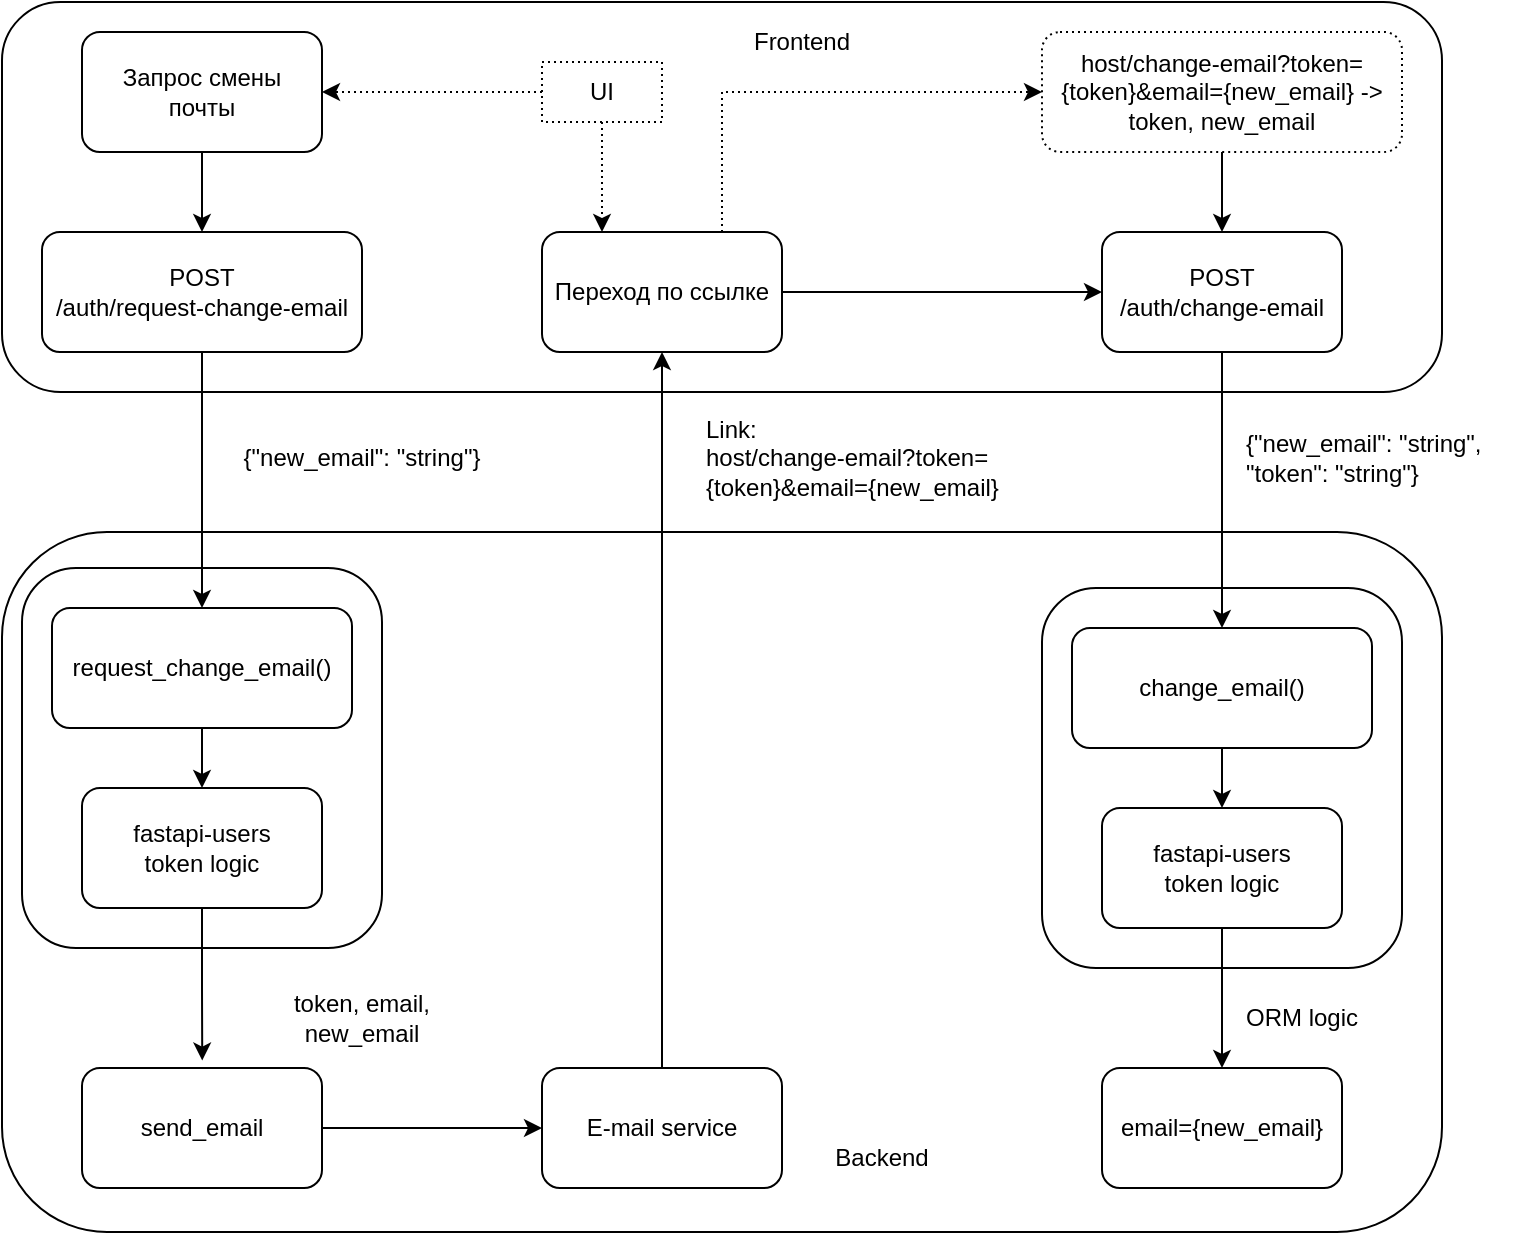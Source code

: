 <mxfile version="24.7.17">
  <diagram name="Page-1" id="mgXiFCkdmrgJeU_mo8xs">
    <mxGraphModel dx="893" dy="472" grid="1" gridSize="10" guides="1" tooltips="1" connect="1" arrows="1" fold="1" page="1" pageScale="1" pageWidth="827" pageHeight="1169" math="0" shadow="0">
      <root>
        <mxCell id="0" />
        <mxCell id="1" parent="0" />
        <mxCell id="eVyItokBTzeW3BjOjDOL-35" value="" style="rounded=1;whiteSpace=wrap;html=1;" vertex="1" parent="1">
          <mxGeometry x="200" y="25" width="720" height="195" as="geometry" />
        </mxCell>
        <mxCell id="eVyItokBTzeW3BjOjDOL-3" style="edgeStyle=orthogonalEdgeStyle;rounded=0;orthogonalLoop=1;jettySize=auto;html=1;entryX=0.5;entryY=0;entryDx=0;entryDy=0;" edge="1" parent="1" source="eVyItokBTzeW3BjOjDOL-1" target="eVyItokBTzeW3BjOjDOL-2">
          <mxGeometry relative="1" as="geometry" />
        </mxCell>
        <mxCell id="eVyItokBTzeW3BjOjDOL-1" value="&lt;div&gt;Запрос смены&lt;/div&gt;&lt;div&gt;почты&lt;br&gt;&lt;/div&gt;" style="rounded=1;whiteSpace=wrap;html=1;" vertex="1" parent="1">
          <mxGeometry x="240" y="40" width="120" height="60" as="geometry" />
        </mxCell>
        <mxCell id="eVyItokBTzeW3BjOjDOL-2" value="&lt;div&gt;POST&lt;/div&gt;&lt;div&gt;/auth/request-change-email&lt;br&gt;&lt;/div&gt;" style="rounded=1;whiteSpace=wrap;html=1;" vertex="1" parent="1">
          <mxGeometry x="220" y="140" width="160" height="60" as="geometry" />
        </mxCell>
        <mxCell id="eVyItokBTzeW3BjOjDOL-6" value="{&quot;new_email&quot;: &quot;string&quot;}" style="text;html=1;align=center;verticalAlign=middle;whiteSpace=wrap;rounded=0;" vertex="1" parent="1">
          <mxGeometry x="310" y="238" width="140" height="30" as="geometry" />
        </mxCell>
        <mxCell id="eVyItokBTzeW3BjOjDOL-28" style="edgeStyle=orthogonalEdgeStyle;rounded=0;orthogonalLoop=1;jettySize=auto;html=1;entryX=0;entryY=0.5;entryDx=0;entryDy=0;dashed=1;dashPattern=1 2;" edge="1" parent="1" source="eVyItokBTzeW3BjOjDOL-14" target="eVyItokBTzeW3BjOjDOL-27">
          <mxGeometry relative="1" as="geometry">
            <Array as="points">
              <mxPoint x="560" y="70" />
            </Array>
          </mxGeometry>
        </mxCell>
        <mxCell id="eVyItokBTzeW3BjOjDOL-29" style="edgeStyle=orthogonalEdgeStyle;rounded=0;orthogonalLoop=1;jettySize=auto;html=1;entryX=0;entryY=0.5;entryDx=0;entryDy=0;" edge="1" parent="1" source="eVyItokBTzeW3BjOjDOL-14" target="eVyItokBTzeW3BjOjDOL-18">
          <mxGeometry relative="1" as="geometry" />
        </mxCell>
        <mxCell id="eVyItokBTzeW3BjOjDOL-14" value="Переход по ссылке" style="rounded=1;whiteSpace=wrap;html=1;" vertex="1" parent="1">
          <mxGeometry x="470" y="140" width="120" height="60" as="geometry" />
        </mxCell>
        <mxCell id="eVyItokBTzeW3BjOjDOL-17" value="Link:&lt;br&gt;&lt;div&gt;host/change-email?token={token}&amp;amp;email={new_email}&lt;/div&gt;" style="text;html=1;align=left;verticalAlign=middle;whiteSpace=wrap;rounded=0;" vertex="1" parent="1">
          <mxGeometry x="550" y="228" width="180" height="50" as="geometry" />
        </mxCell>
        <mxCell id="eVyItokBTzeW3BjOjDOL-18" value="&lt;div&gt;POST&lt;/div&gt;&lt;div&gt;/auth/change-email&lt;br&gt;&lt;/div&gt;" style="rounded=1;whiteSpace=wrap;html=1;" vertex="1" parent="1">
          <mxGeometry x="750" y="140" width="120" height="60" as="geometry" />
        </mxCell>
        <mxCell id="eVyItokBTzeW3BjOjDOL-30" style="edgeStyle=orthogonalEdgeStyle;rounded=0;orthogonalLoop=1;jettySize=auto;html=1;entryX=0.5;entryY=0;entryDx=0;entryDy=0;" edge="1" parent="1" source="eVyItokBTzeW3BjOjDOL-27" target="eVyItokBTzeW3BjOjDOL-18">
          <mxGeometry relative="1" as="geometry" />
        </mxCell>
        <mxCell id="eVyItokBTzeW3BjOjDOL-27" value="&lt;div&gt;host/change-email?token={token}&amp;amp;email={new_email} -&amp;gt;&lt;/div&gt;&lt;div&gt;token, new_email&lt;br&gt;&lt;/div&gt;" style="rounded=1;whiteSpace=wrap;html=1;dashed=1;dashPattern=1 2;" vertex="1" parent="1">
          <mxGeometry x="720" y="40" width="180" height="60" as="geometry" />
        </mxCell>
        <mxCell id="eVyItokBTzeW3BjOjDOL-33" style="edgeStyle=orthogonalEdgeStyle;rounded=0;orthogonalLoop=1;jettySize=auto;html=1;entryX=1;entryY=0.5;entryDx=0;entryDy=0;dashed=1;dashPattern=1 2;" edge="1" parent="1" source="eVyItokBTzeW3BjOjDOL-32" target="eVyItokBTzeW3BjOjDOL-1">
          <mxGeometry relative="1" as="geometry" />
        </mxCell>
        <mxCell id="eVyItokBTzeW3BjOjDOL-34" style="edgeStyle=orthogonalEdgeStyle;rounded=0;orthogonalLoop=1;jettySize=auto;html=1;entryX=0.25;entryY=0;entryDx=0;entryDy=0;dashed=1;dashPattern=1 2;" edge="1" parent="1" source="eVyItokBTzeW3BjOjDOL-32" target="eVyItokBTzeW3BjOjDOL-14">
          <mxGeometry relative="1" as="geometry" />
        </mxCell>
        <mxCell id="eVyItokBTzeW3BjOjDOL-32" value="UI" style="text;html=1;align=center;verticalAlign=middle;whiteSpace=wrap;rounded=0;dashed=1;dashPattern=1 2;strokeColor=default;" vertex="1" parent="1">
          <mxGeometry x="470" y="55" width="60" height="30" as="geometry" />
        </mxCell>
        <mxCell id="eVyItokBTzeW3BjOjDOL-36" value="" style="rounded=1;whiteSpace=wrap;html=1;" vertex="1" parent="1">
          <mxGeometry x="200" y="290" width="720" height="350" as="geometry" />
        </mxCell>
        <mxCell id="eVyItokBTzeW3BjOjDOL-9" value="" style="rounded=1;whiteSpace=wrap;html=1;" vertex="1" parent="1">
          <mxGeometry x="210" y="308" width="180" height="190" as="geometry" />
        </mxCell>
        <mxCell id="eVyItokBTzeW3BjOjDOL-8" style="edgeStyle=orthogonalEdgeStyle;rounded=0;orthogonalLoop=1;jettySize=auto;html=1;entryX=0.5;entryY=0;entryDx=0;entryDy=0;" edge="1" parent="1" source="eVyItokBTzeW3BjOjDOL-4" target="eVyItokBTzeW3BjOjDOL-7">
          <mxGeometry relative="1" as="geometry" />
        </mxCell>
        <mxCell id="eVyItokBTzeW3BjOjDOL-4" value="request_change_email()" style="rounded=1;whiteSpace=wrap;html=1;" vertex="1" parent="1">
          <mxGeometry x="225" y="328" width="150" height="60" as="geometry" />
        </mxCell>
        <mxCell id="eVyItokBTzeW3BjOjDOL-7" value="&lt;div&gt;fastapi-users&lt;/div&gt;&lt;div&gt;token logic&lt;/div&gt;" style="rounded=1;whiteSpace=wrap;html=1;" vertex="1" parent="1">
          <mxGeometry x="240" y="418" width="120" height="60" as="geometry" />
        </mxCell>
        <mxCell id="eVyItokBTzeW3BjOjDOL-23" style="edgeStyle=orthogonalEdgeStyle;rounded=0;orthogonalLoop=1;jettySize=auto;html=1;entryX=0;entryY=0.5;entryDx=0;entryDy=0;" edge="1" parent="1" source="eVyItokBTzeW3BjOjDOL-10" target="eVyItokBTzeW3BjOjDOL-13">
          <mxGeometry relative="1" as="geometry" />
        </mxCell>
        <mxCell id="eVyItokBTzeW3BjOjDOL-10" value="send_email" style="rounded=1;whiteSpace=wrap;html=1;" vertex="1" parent="1">
          <mxGeometry x="240" y="558" width="120" height="60" as="geometry" />
        </mxCell>
        <mxCell id="eVyItokBTzeW3BjOjDOL-11" style="edgeStyle=orthogonalEdgeStyle;rounded=0;orthogonalLoop=1;jettySize=auto;html=1;entryX=0.501;entryY=-0.062;entryDx=0;entryDy=0;entryPerimeter=0;" edge="1" parent="1" source="eVyItokBTzeW3BjOjDOL-7" target="eVyItokBTzeW3BjOjDOL-10">
          <mxGeometry relative="1" as="geometry" />
        </mxCell>
        <mxCell id="eVyItokBTzeW3BjOjDOL-12" value="token, email, new_email" style="text;html=1;align=center;verticalAlign=middle;whiteSpace=wrap;rounded=0;" vertex="1" parent="1">
          <mxGeometry x="315" y="518" width="130" height="30" as="geometry" />
        </mxCell>
        <mxCell id="eVyItokBTzeW3BjOjDOL-13" value="E-mail service" style="rounded=1;whiteSpace=wrap;html=1;" vertex="1" parent="1">
          <mxGeometry x="470" y="558" width="120" height="60" as="geometry" />
        </mxCell>
        <mxCell id="eVyItokBTzeW3BjOjDOL-19" value="" style="rounded=1;whiteSpace=wrap;html=1;" vertex="1" parent="1">
          <mxGeometry x="720" y="318" width="180" height="190" as="geometry" />
        </mxCell>
        <mxCell id="eVyItokBTzeW3BjOjDOL-20" style="edgeStyle=orthogonalEdgeStyle;rounded=0;orthogonalLoop=1;jettySize=auto;html=1;entryX=0.5;entryY=0;entryDx=0;entryDy=0;" edge="1" parent="1" source="eVyItokBTzeW3BjOjDOL-21" target="eVyItokBTzeW3BjOjDOL-22">
          <mxGeometry relative="1" as="geometry" />
        </mxCell>
        <mxCell id="eVyItokBTzeW3BjOjDOL-21" value="change_email()" style="rounded=1;whiteSpace=wrap;html=1;" vertex="1" parent="1">
          <mxGeometry x="735" y="338" width="150" height="60" as="geometry" />
        </mxCell>
        <mxCell id="eVyItokBTzeW3BjOjDOL-26" style="edgeStyle=orthogonalEdgeStyle;rounded=0;orthogonalLoop=1;jettySize=auto;html=1;entryX=0.5;entryY=0;entryDx=0;entryDy=0;" edge="1" parent="1" source="eVyItokBTzeW3BjOjDOL-22" target="eVyItokBTzeW3BjOjDOL-25">
          <mxGeometry relative="1" as="geometry" />
        </mxCell>
        <mxCell id="eVyItokBTzeW3BjOjDOL-22" value="&lt;div&gt;fastapi-users&lt;/div&gt;&lt;div&gt;token logic&lt;/div&gt;" style="rounded=1;whiteSpace=wrap;html=1;" vertex="1" parent="1">
          <mxGeometry x="750" y="428" width="120" height="60" as="geometry" />
        </mxCell>
        <mxCell id="eVyItokBTzeW3BjOjDOL-25" value="email={new_email}" style="rounded=1;whiteSpace=wrap;html=1;" vertex="1" parent="1">
          <mxGeometry x="750" y="558" width="120" height="60" as="geometry" />
        </mxCell>
        <mxCell id="eVyItokBTzeW3BjOjDOL-15" style="edgeStyle=orthogonalEdgeStyle;rounded=0;orthogonalLoop=1;jettySize=auto;html=1;entryX=0.5;entryY=1;entryDx=0;entryDy=0;" edge="1" parent="1" source="eVyItokBTzeW3BjOjDOL-13" target="eVyItokBTzeW3BjOjDOL-14">
          <mxGeometry relative="1" as="geometry" />
        </mxCell>
        <mxCell id="eVyItokBTzeW3BjOjDOL-5" style="edgeStyle=orthogonalEdgeStyle;rounded=0;orthogonalLoop=1;jettySize=auto;html=1;entryX=0.5;entryY=0;entryDx=0;entryDy=0;" edge="1" parent="1" source="eVyItokBTzeW3BjOjDOL-2" target="eVyItokBTzeW3BjOjDOL-4">
          <mxGeometry relative="1" as="geometry" />
        </mxCell>
        <mxCell id="eVyItokBTzeW3BjOjDOL-24" style="edgeStyle=orthogonalEdgeStyle;rounded=0;orthogonalLoop=1;jettySize=auto;html=1;entryX=0.5;entryY=0;entryDx=0;entryDy=0;" edge="1" parent="1" source="eVyItokBTzeW3BjOjDOL-18" target="eVyItokBTzeW3BjOjDOL-21">
          <mxGeometry relative="1" as="geometry" />
        </mxCell>
        <mxCell id="eVyItokBTzeW3BjOjDOL-38" value="ORM logic" style="text;html=1;align=center;verticalAlign=middle;whiteSpace=wrap;rounded=0;" vertex="1" parent="1">
          <mxGeometry x="820" y="518" width="60" height="30" as="geometry" />
        </mxCell>
        <mxCell id="eVyItokBTzeW3BjOjDOL-39" value="&lt;div&gt;{&quot;new_email&quot;: &quot;string&quot;,&lt;/div&gt;&lt;div&gt;&quot;token&quot;: &quot;string&quot;}&lt;/div&gt;" style="text;html=1;align=left;verticalAlign=middle;whiteSpace=wrap;rounded=0;" vertex="1" parent="1">
          <mxGeometry x="820" y="238" width="140" height="30" as="geometry" />
        </mxCell>
        <mxCell id="eVyItokBTzeW3BjOjDOL-40" value="Frontend" style="text;html=1;align=center;verticalAlign=middle;whiteSpace=wrap;rounded=0;" vertex="1" parent="1">
          <mxGeometry x="570" y="30" width="60" height="30" as="geometry" />
        </mxCell>
        <mxCell id="eVyItokBTzeW3BjOjDOL-41" value="Backend" style="text;html=1;align=center;verticalAlign=middle;whiteSpace=wrap;rounded=0;" vertex="1" parent="1">
          <mxGeometry x="610" y="588" width="60" height="30" as="geometry" />
        </mxCell>
      </root>
    </mxGraphModel>
  </diagram>
</mxfile>
